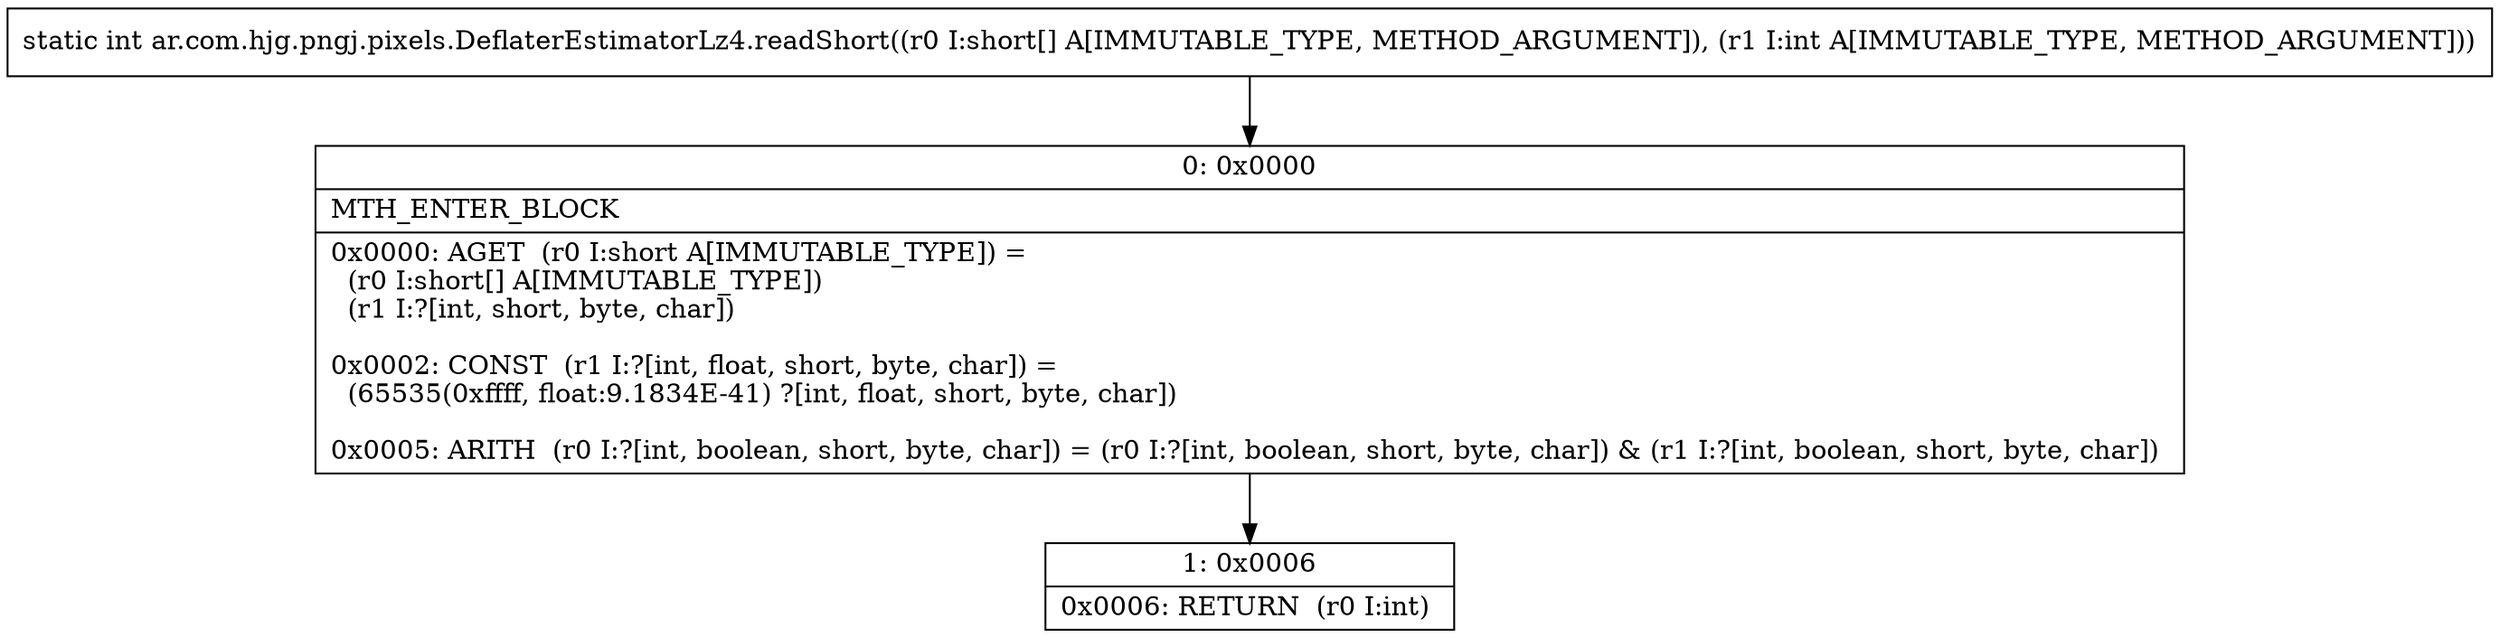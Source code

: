 digraph "CFG forar.com.hjg.pngj.pixels.DeflaterEstimatorLz4.readShort([SI)I" {
Node_0 [shape=record,label="{0\:\ 0x0000|MTH_ENTER_BLOCK\l|0x0000: AGET  (r0 I:short A[IMMUTABLE_TYPE]) = \l  (r0 I:short[] A[IMMUTABLE_TYPE])\l  (r1 I:?[int, short, byte, char])\l \l0x0002: CONST  (r1 I:?[int, float, short, byte, char]) = \l  (65535(0xffff, float:9.1834E\-41) ?[int, float, short, byte, char])\l \l0x0005: ARITH  (r0 I:?[int, boolean, short, byte, char]) = (r0 I:?[int, boolean, short, byte, char]) & (r1 I:?[int, boolean, short, byte, char]) \l}"];
Node_1 [shape=record,label="{1\:\ 0x0006|0x0006: RETURN  (r0 I:int) \l}"];
MethodNode[shape=record,label="{static int ar.com.hjg.pngj.pixels.DeflaterEstimatorLz4.readShort((r0 I:short[] A[IMMUTABLE_TYPE, METHOD_ARGUMENT]), (r1 I:int A[IMMUTABLE_TYPE, METHOD_ARGUMENT])) }"];
MethodNode -> Node_0;
Node_0 -> Node_1;
}

